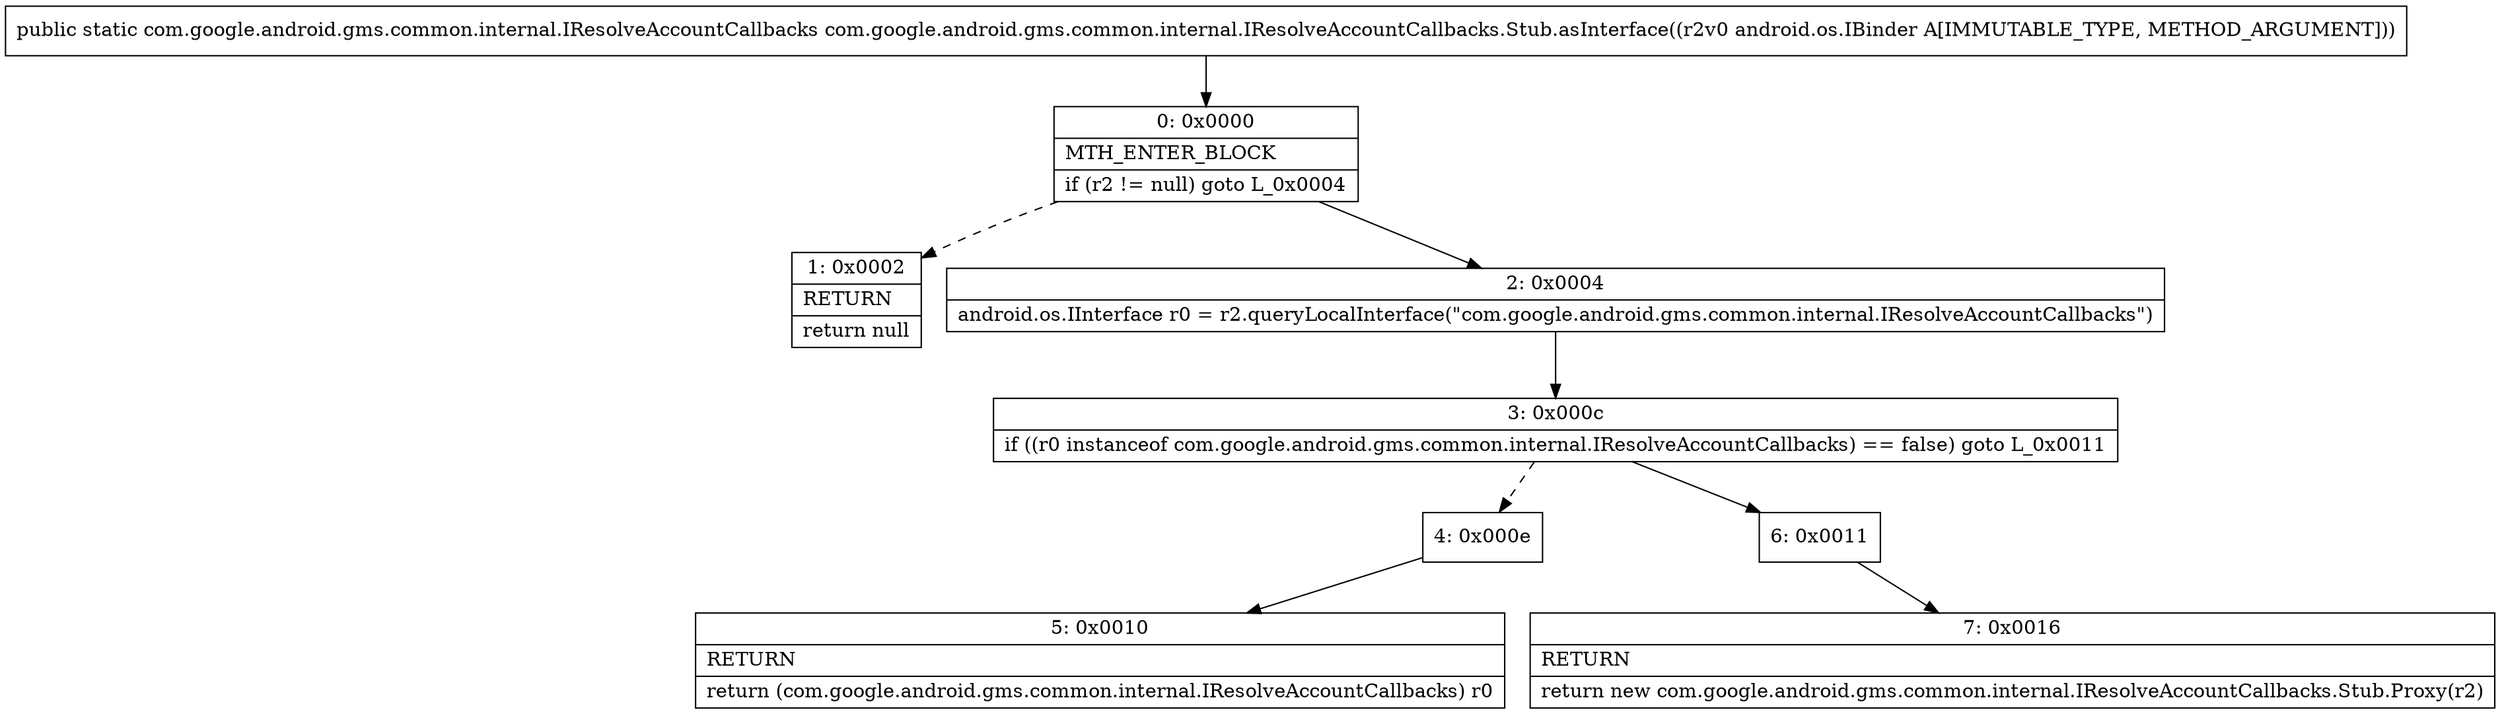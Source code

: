 digraph "CFG forcom.google.android.gms.common.internal.IResolveAccountCallbacks.Stub.asInterface(Landroid\/os\/IBinder;)Lcom\/google\/android\/gms\/common\/internal\/IResolveAccountCallbacks;" {
Node_0 [shape=record,label="{0\:\ 0x0000|MTH_ENTER_BLOCK\l|if (r2 != null) goto L_0x0004\l}"];
Node_1 [shape=record,label="{1\:\ 0x0002|RETURN\l|return null\l}"];
Node_2 [shape=record,label="{2\:\ 0x0004|android.os.IInterface r0 = r2.queryLocalInterface(\"com.google.android.gms.common.internal.IResolveAccountCallbacks\")\l}"];
Node_3 [shape=record,label="{3\:\ 0x000c|if ((r0 instanceof com.google.android.gms.common.internal.IResolveAccountCallbacks) == false) goto L_0x0011\l}"];
Node_4 [shape=record,label="{4\:\ 0x000e}"];
Node_5 [shape=record,label="{5\:\ 0x0010|RETURN\l|return (com.google.android.gms.common.internal.IResolveAccountCallbacks) r0\l}"];
Node_6 [shape=record,label="{6\:\ 0x0011}"];
Node_7 [shape=record,label="{7\:\ 0x0016|RETURN\l|return new com.google.android.gms.common.internal.IResolveAccountCallbacks.Stub.Proxy(r2)\l}"];
MethodNode[shape=record,label="{public static com.google.android.gms.common.internal.IResolveAccountCallbacks com.google.android.gms.common.internal.IResolveAccountCallbacks.Stub.asInterface((r2v0 android.os.IBinder A[IMMUTABLE_TYPE, METHOD_ARGUMENT])) }"];
MethodNode -> Node_0;
Node_0 -> Node_1[style=dashed];
Node_0 -> Node_2;
Node_2 -> Node_3;
Node_3 -> Node_4[style=dashed];
Node_3 -> Node_6;
Node_4 -> Node_5;
Node_6 -> Node_7;
}

